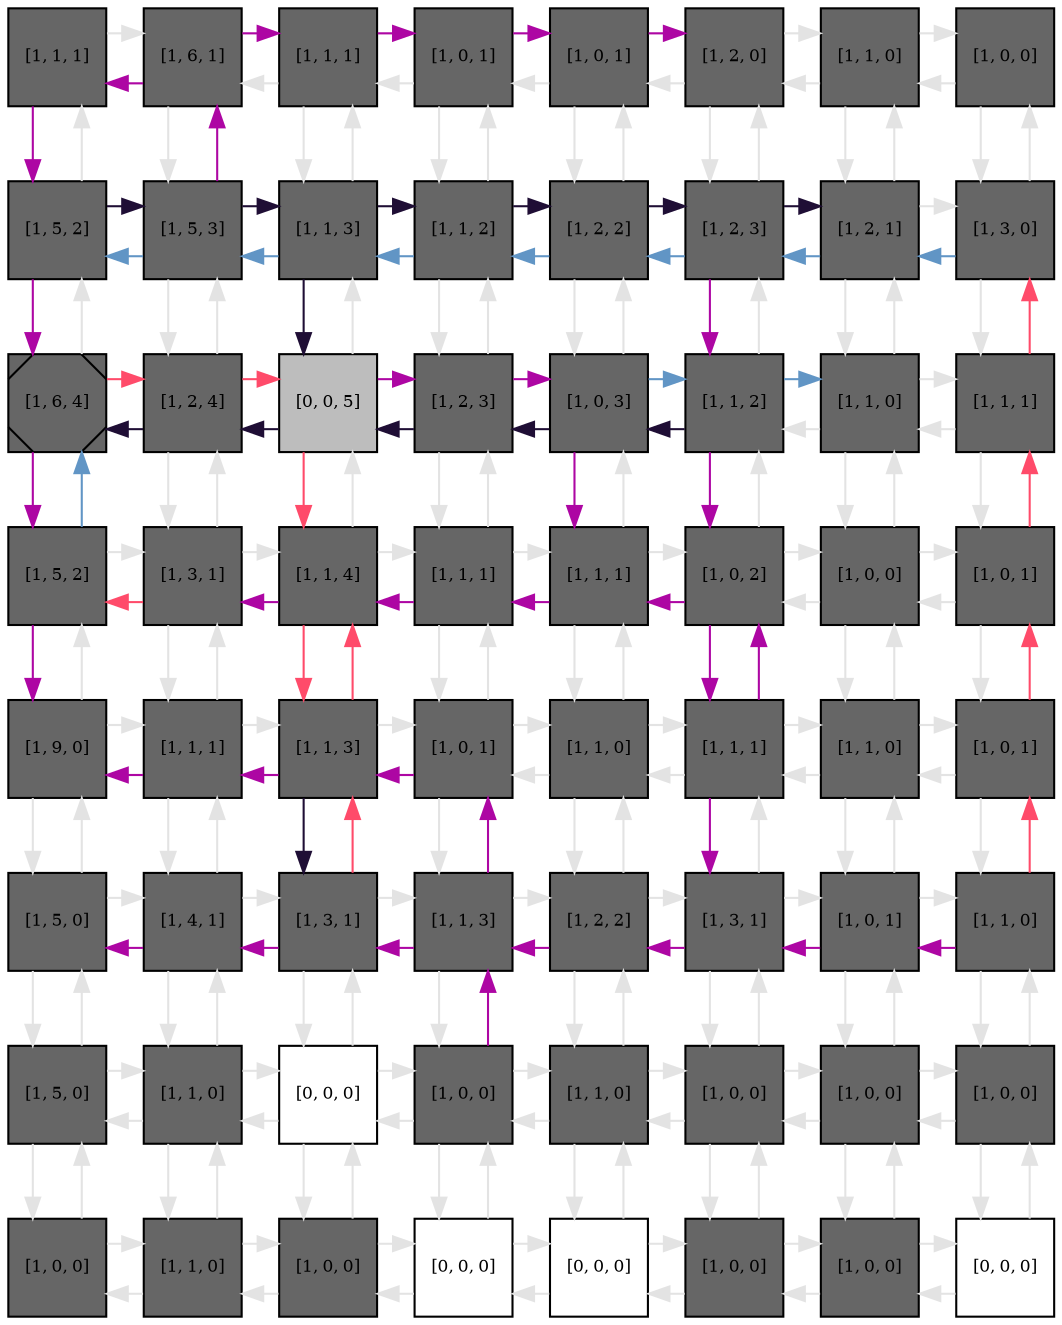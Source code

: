digraph layout  {
rankdir=TB;
splines=ortho;
node [fixedsize=false, style=filled, width="0.6"];
edge [constraint=false];
0 [fillcolor="#666666", fontsize=8, label="[1, 1, 1]", shape=square, tooltip="name:  SMAD2 ,\nin_degree: 2,\nout_degree: 2"];
1 [fillcolor="#666666", fontsize=8, label="[1, 6, 1]", shape=square, tooltip="name:  Foxp3 ,\nin_degree: 3,\nout_degree: 3"];
2 [fillcolor="#666666", fontsize=8, label="[1, 1, 1]", shape=square, tooltip="name:  TGFB ,\nin_degree: 3,\nout_degree: 3"];
3 [fillcolor="#666666", fontsize=8, label="[1, 0, 1]", shape=square, tooltip="name: IL12,\nin_degree: 3,\nout_degree: 3"];
4 [fillcolor="#666666", fontsize=8, label="[1, 0, 1]", shape=square, tooltip="name: IFNB,\nin_degree: 3,\nout_degree: 3"];
5 [fillcolor="#666666", fontsize=8, label="[1, 2, 0]", shape=square, tooltip="name:  IL4 ,\nin_degree: 3,\nout_degree: 3"];
6 [fillcolor="#666666", fontsize=8, label="[1, 1, 0]", shape=square, tooltip="name:  IFNBR ,\nin_degree: 3,\nout_degree: 3"];
7 [fillcolor="#666666", fontsize=8, label="[1, 0, 0]", shape=square, tooltip="name:  IFNB ,\nin_degree: 2,\nout_degree: 2"];
8 [fillcolor="#666666", fontsize=8, label="[1, 5, 2]", shape=square, tooltip="name:  Tbet ,\nin_degree: 3,\nout_degree: 3"];
9 [fillcolor="#666666", fontsize=8, label="[1, 5, 3]", shape=square, tooltip="name:  GATA3 ,\nin_degree: 4,\nout_degree: 4"];
10 [fillcolor="#666666", fontsize=8, label="[1, 1, 3]", shape=square, tooltip="name:  TGFBR ,\nin_degree: 4,\nout_degree: 4"];
11 [fillcolor="#666666", fontsize=8, label="[1, 1, 2]", shape=square, tooltip="name:  STAT6 ,\nin_degree: 4,\nout_degree: 4"];
12 [fillcolor="#666666", fontsize=8, label="[1, 2, 2]", shape=square, tooltip="name:  IL18R ,\nin_degree: 4,\nout_degree: 4"];
13 [fillcolor="#666666", fontsize=8, label="[1, 2, 3]", shape=square, tooltip="name:  IL4R ,\nin_degree: 4,\nout_degree: 4"];
14 [fillcolor="#666666", fontsize=8, label="[1, 2, 1]", shape=square, tooltip="name:  SOCS ,\nin_degree: 4,\nout_degree: 4"];
15 [fillcolor="#666666", fontsize=8, label="[1, 3, 0]", shape=square, tooltip="name:  STAT1 ,\nin_degree: 3,\nout_degree: 3"];
16 [fillcolor="#666666", fontsize=8, label="[1, 6, 4]", shape=Msquare, tooltip="name:  RORgt ,\nin_degree: 3,\nout_degree: 3"];
17 [fillcolor="#666666", fontsize=8, label="[1, 2, 4]", shape=square, tooltip="name:  STAT4 ,\nin_degree: 4,\nout_degree: 4"];
18 [fillcolor="#bdbdbd", fontsize=8, label="[0, 0, 5]", shape=square, tooltip="name: None,\nin_degree: 4,\nout_degree: 4"];
19 [fillcolor="#666666", fontsize=8, label="[1, 2, 3]", shape=square, tooltip="name:  IL12R ,\nin_degree: 4,\nout_degree: 4"];
20 [fillcolor="#666666", fontsize=8, label="[1, 0, 3]", shape=square, tooltip="name:  IL12 ,\nin_degree: 4,\nout_degree: 4"];
21 [fillcolor="#666666", fontsize=8, label="[1, 1, 2]", shape=square, tooltip="name:  IRAK ,\nin_degree: 4,\nout_degree: 4"];
22 [fillcolor="#666666", fontsize=8, label="[1, 1, 0]", shape=square, tooltip="name:  IFNgR ,\nin_degree: 4,\nout_degree: 4"];
23 [fillcolor="#666666", fontsize=8, label="[1, 1, 1]", shape=square, tooltip="name:  JAK1 ,\nin_degree: 3,\nout_degree: 3"];
24 [fillcolor="#666666", fontsize=8, label="[1, 5, 2]", shape=square, tooltip="name:  IFNg ,\nin_degree: 3,\nout_degree: 3"];
25 [fillcolor="#666666", fontsize=8, label="[1, 3, 1]", shape=square, tooltip="name:  STAT3 ,\nin_degree: 4,\nout_degree: 4"];
26 [fillcolor="#666666", fontsize=8, label="[1, 1, 4]", shape=square, tooltip="name:  IL10 ,\nin_degree: 4,\nout_degree: 4"];
27 [fillcolor="#666666", fontsize=8, label="[1, 1, 1]", shape=square, tooltip="name:  IL10R ,\nin_degree: 4,\nout_degree: 4"];
28 [fillcolor="#666666", fontsize=8, label="[1, 1, 1]", shape=square, tooltip="name:  IL17 ,\nin_degree: 4,\nout_degree: 4"];
29 [fillcolor="#666666", fontsize=8, label="[1, 0, 2]", shape=square, tooltip="name:  IL18 ,\nin_degree: 4,\nout_degree: 4"];
30 [fillcolor="#666666", fontsize=8, label="[1, 0, 0]", shape=square, tooltip="name:  IL23 ,\nin_degree: 4,\nout_degree: 4"];
31 [fillcolor="#666666", fontsize=8, label="[1, 0, 1]", shape=square, tooltip="name: TCR,\nin_degree: 3,\nout_degree: 3"];
32 [fillcolor="#666666", fontsize=8, label="[1, 9, 0]", shape=square, tooltip="name:  ThPOK ,\nin_degree: 3,\nout_degree: 3"];
33 [fillcolor="#666666", fontsize=8, label="[1, 1, 1]", shape=square, tooltip="name:  JAK3 ,\nin_degree: 4,\nout_degree: 4"];
34 [fillcolor="#666666", fontsize=8, label="[1, 1, 3]", shape=square, tooltip="name:  IL6 ,\nin_degree: 4,\nout_degree: 4"];
35 [fillcolor="#666666", fontsize=8, label="[1, 0, 1]", shape=square, tooltip="name: IL23,\nin_degree: 4,\nout_degree: 4"];
36 [fillcolor="#666666", fontsize=8, label="[1, 1, 0]", shape=square, tooltip="name:  IL6R ,\nin_degree: 4,\nout_degree: 4"];
37 [fillcolor="#666666", fontsize=8, label="[1, 1, 1]", shape=square, tooltip="name:  IL23R ,\nin_degree: 4,\nout_degree: 4"];
38 [fillcolor="#666666", fontsize=8, label="[1, 1, 0]", shape=square, tooltip="name:  IL2R ,\nin_degree: 4,\nout_degree: 4"];
39 [fillcolor="#666666", fontsize=8, label="[1, 0, 1]", shape=square, tooltip="name:  IL2 ,\nin_degree: 3,\nout_degree: 3"];
40 [fillcolor="#666666", fontsize=8, label="[1, 5, 0]", shape=square, tooltip="name:  Runx3 ,\nin_degree: 3,\nout_degree: 3"];
41 [fillcolor="#666666", fontsize=8, label="[1, 4, 1]", shape=square, tooltip="name:  CD4 ,\nin_degree: 4,\nout_degree: 4"];
42 [fillcolor="#666666", fontsize=8, label="[1, 3, 1]", shape=square, tooltip="name:  Eomes ,\nin_degree: 4,\nout_degree: 4"];
43 [fillcolor="#666666", fontsize=8, label="[1, 1, 3]", shape=square, tooltip="name:  Gzmb ,\nin_degree: 4,\nout_degree: 4"];
44 [fillcolor="#666666", fontsize=8, label="[1, 2, 2]", shape=square, tooltip="name:  IL7R ,\nin_degree: 4,\nout_degree: 4"];
45 [fillcolor="#666666", fontsize=8, label="[1, 3, 1]", shape=square, tooltip="name:  STAT5 ,\nin_degree: 4,\nout_degree: 4"];
46 [fillcolor="#666666", fontsize=8, label="[1, 0, 1]", shape=square, tooltip="name: IL27,\nin_degree: 4,\nout_degree: 4"];
47 [fillcolor="#666666", fontsize=8, label="[1, 1, 0]", shape=square, tooltip="name:  IL27R ,\nin_degree: 3,\nout_degree: 3"];
48 [fillcolor="#666666", fontsize=8, label="[1, 5, 0]", shape=square, tooltip="name:  CD8 ,\nin_degree: 3,\nout_degree: 3"];
49 [fillcolor="#666666", fontsize=8, label="[1, 1, 0]", shape=square, tooltip="name:  Prf1 ,\nin_degree: 4,\nout_degree: 4"];
50 [fillcolor="#FFFFFF", fontsize=8, label="[0, 0, 0]", shape=square, tooltip="name: None,\nin_degree: 4,\nout_degree: 4"];
51 [fillcolor="#666666", fontsize=8, label="[1, 0, 0]", shape=square, tooltip="name:  TCR ,\nin_degree: 4,\nout_degree: 4"];
52 [fillcolor="#666666", fontsize=8, label="[1, 1, 0]", shape=square, tooltip="name:  NFAT ,\nin_degree: 4,\nout_degree: 4"];
53 [fillcolor="#666666", fontsize=8, label="[1, 0, 0]", shape=square, tooltip="name:  IL7 ,\nin_degree: 4,\nout_degree: 4"];
54 [fillcolor="#666666", fontsize=8, label="[1, 0, 0]", shape=square, tooltip="name:  IL27 ,\nin_degree: 4,\nout_degree: 4"];
55 [fillcolor="#666666", fontsize=8, label="[1, 0, 0]", shape=square, tooltip="name: IL7,\nin_degree: 3,\nout_degree: 3"];
56 [fillcolor="#666666", fontsize=8, label="[1, 0, 0]", shape=square, tooltip="name:  Dll1 ,\nin_degree: 2,\nout_degree: 2"];
57 [fillcolor="#666666", fontsize=8, label="[1, 1, 0]", shape=square, tooltip="name:  Notch1 ,\nin_degree: 3,\nout_degree: 3"];
58 [fillcolor="#666666", fontsize=8, label="[1, 0, 0]", shape=square, tooltip="name: IL2,\nin_degree: 3,\nout_degree: 3"];
59 [fillcolor="#FFFFFF", fontsize=8, label="[0, 0, 0]", shape=square, tooltip="name: None,\nin_degree: 3,\nout_degree: 3"];
60 [fillcolor="#FFFFFF", fontsize=8, label="[0, 0, 0]", shape=square, tooltip="name: None,\nin_degree: 3,\nout_degree: 3"];
61 [fillcolor="#666666", fontsize=8, label="[1, 0, 0]", shape=square, tooltip="name: Dll1,\nin_degree: 3,\nout_degree: 3"];
62 [fillcolor="#666666", fontsize=8, label="[1, 0, 0]", shape=square, tooltip="name: IL18,\nin_degree: 3,\nout_degree: 3"];
63 [fillcolor="#FFFFFF", fontsize=8, label="[0, 0, 0]", shape=square, tooltip="name: None,\nin_degree: 2,\nout_degree: 2"];
0 -> 1  [color=grey89, style="penwidth(0.1)", tooltip=" ", weight=1];
0 -> 8  [color="#AD06A3", style="penwidth(0.1)", tooltip="1( Foxp3 ) to 32( ThPOK )", weight=1];
1 -> 0  [color="#AD06A3", style="penwidth(0.1)", tooltip="1( Foxp3 ) to 32( ThPOK )", weight=1];
1 -> 2  [color="#AD06A3", style="penwidth(0.1)", tooltip="9( GATA3 ) to 5( IL4 )", weight=1];
1 -> 9  [color=grey89, style="penwidth(0.1)", tooltip=" ", weight=1];
2 -> 1  [color=grey89, style="penwidth(0.1)", tooltip=" ", weight=1];
2 -> 3  [color="#AD06A3", style="penwidth(0.1)", tooltip="9( GATA3 ) to 5( IL4 )", weight=1];
2 -> 10  [color=grey89, style="penwidth(0.1)", tooltip=" ", weight=1];
3 -> 2  [color=grey89, style="penwidth(0.1)", tooltip=" ", weight=1];
3 -> 4  [color="#AD06A3", style="penwidth(0.1)", tooltip="9( GATA3 ) to 5( IL4 )", weight=1];
3 -> 11  [color=grey89, style="penwidth(0.1)", tooltip=" ", weight=1];
4 -> 3  [color=grey89, style="penwidth(0.1)", tooltip=" ", weight=1];
4 -> 5  [color="#AD06A3", style="penwidth(0.1)", tooltip="9( GATA3 ) to 5( IL4 )", weight=1];
4 -> 12  [color=grey89, style="penwidth(0.1)", tooltip=" ", weight=1];
5 -> 4  [color=grey89, style="penwidth(0.1)", tooltip=" ", weight=1];
5 -> 6  [color=grey89, style="penwidth(0.1)", tooltip=" ", weight=1];
5 -> 13  [color=grey89, style="penwidth(0.1)", tooltip=" ", weight=1];
6 -> 5  [color=grey89, style="penwidth(0.1)", tooltip=" ", weight=1];
6 -> 7  [color=grey89, style="penwidth(0.1)", tooltip=" ", weight=1];
6 -> 14  [color=grey89, style="penwidth(0.1)", tooltip=" ", weight=1];
7 -> 6  [color=grey89, style="penwidth(0.1)", tooltip=" ", weight=1];
7 -> 15  [color=grey89, style="penwidth(0.1)", tooltip=" ", weight=1];
8 -> 0  [color=grey89, style="penwidth(0.1)", tooltip=" ", weight=1];
8 -> 9  [color="#1F0E35", style="penwidth(0.1)", tooltip="8( Tbet ) to 14( SOCS )", weight=1];
8 -> 16  [color="#AD06A3", style="penwidth(0.1)", tooltip="1( Foxp3 ) to 32( ThPOK )", weight=1];
9 -> 1  [color="#AD06A3", style="penwidth(0.1)", tooltip="9( GATA3 ) to 5( IL4 )", weight=1];
9 -> 8  [color="#6195C5", style="penwidth(0.1)", tooltip="15( STAT1 ) to 8( Tbet )", weight=1];
9 -> 10  [color="#1F0E35", style="penwidth(0.1)", tooltip="8( Tbet ) to 14( SOCS )", weight=1];
9 -> 17  [color=grey89, style="penwidth(0.1)", tooltip=" ", weight=1];
10 -> 2  [color=grey89, style="penwidth(0.1)", tooltip=" ", weight=1];
10 -> 9  [color="#6195C5", style="penwidth(0.1)", tooltip="15( STAT1 ) to 8( Tbet )", weight=1];
10 -> 11  [color="#1F0E35", style="penwidth(0.1)", tooltip="8( Tbet ) to 14( SOCS )", weight=1];
10 -> 18  [color="#1F0E35", style="penwidth(0.1)", tooltip="8( Tbet ) to 42( Eomes )", weight=1];
11 -> 3  [color=grey89, style="penwidth(0.1)", tooltip=" ", weight=1];
11 -> 10  [color="#6195C5", style="penwidth(0.1)", tooltip="15( STAT1 ) to 8( Tbet )", weight=1];
11 -> 12  [color="#1F0E35", style="penwidth(0.1)", tooltip="8( Tbet ) to 14( SOCS )", weight=1];
11 -> 19  [color=grey89, style="penwidth(0.1)", tooltip=" ", weight=1];
12 -> 4  [color=grey89, style="penwidth(0.1)", tooltip=" ", weight=1];
12 -> 11  [color="#6195C5", style="penwidth(0.1)", tooltip="15( STAT1 ) to 8( Tbet )", weight=1];
12 -> 13  [color="#1F0E35", style="penwidth(0.1)", tooltip="8( Tbet ) to 14( SOCS )", weight=1];
12 -> 20  [color=grey89, style="penwidth(0.1)", tooltip=" ", weight=1];
13 -> 5  [color=grey89, style="penwidth(0.1)", tooltip=" ", weight=1];
13 -> 12  [color="#6195C5", style="penwidth(0.1)", tooltip="15( STAT1 ) to 8( Tbet )", weight=1];
13 -> 14  [color="#1F0E35", style="penwidth(0.1)", tooltip="8( Tbet ) to 14( SOCS )", weight=1];
13 -> 21  [color="#AD06A3", style="penwidth(0.1)", tooltip="14( SOCS ) to 45( STAT5 )", weight=1];
14 -> 6  [color=grey89, style="penwidth(0.1)", tooltip=" ", weight=1];
14 -> 13  [color="#6195C5", style="penwidth(0.1)", tooltip="15( STAT1 ) to 8( Tbet )", weight=1];
14 -> 15  [color=grey89, style="penwidth(0.1)", tooltip=" ", weight=1];
14 -> 22  [color=grey89, style="penwidth(0.1)", tooltip=" ", weight=1];
15 -> 7  [color=grey89, style="penwidth(0.1)", tooltip=" ", weight=1];
15 -> 14  [color="#6195C5", style="penwidth(0.1)", tooltip="15( STAT1 ) to 8( Tbet )", weight=1];
15 -> 23  [color=grey89, style="penwidth(0.1)", tooltip=" ", weight=1];
16 -> 8  [color=grey89, style="penwidth(0.1)", tooltip=" ", weight=1];
16 -> 17  [color="#FF4B6A", style="penwidth(0.1)", tooltip="16( RORgt ) to 34( IL6 )", weight=1];
16 -> 24  [color="#AD06A3", style="penwidth(0.1)", tooltip="1( Foxp3 ) to 32( ThPOK )", weight=1];
17 -> 9  [color=grey89, style="penwidth(0.1)", tooltip=" ", weight=1];
17 -> 16  [color="#1F0E35", style="penwidth(0.1)", tooltip="21( IRAK ) to 24( IFNg )", weight=1];
17 -> 18  [color="#FF4B6A", style="penwidth(0.1)", tooltip="16( RORgt ) to 34( IL6 )", weight=1];
17 -> 25  [color=grey89, style="penwidth(0.1)", tooltip=" ", weight=1];
18 -> 10  [color=grey89, style="penwidth(0.1)", tooltip=" ", weight=1];
18 -> 17  [color="#1F0E35", style="penwidth(0.1)", tooltip="21( IRAK ) to 24( IFNg )", weight=1];
18 -> 19  [color="#AD06A3", style="penwidth(0.1)", tooltip="16( RORgt ) to 28( IL17 )", weight=1];
18 -> 26  [color="#FF4B6A", style="penwidth(0.1)", tooltip="16( RORgt ) to 34( IL6 )", weight=1];
19 -> 11  [color=grey89, style="penwidth(0.1)", tooltip=" ", weight=1];
19 -> 18  [color="#1F0E35", style="penwidth(0.1)", tooltip="21( IRAK ) to 24( IFNg )", weight=1];
19 -> 20  [color="#AD06A3", style="penwidth(0.1)", tooltip="16( RORgt ) to 28( IL17 )", weight=1];
19 -> 27  [color=grey89, style="penwidth(0.1)", tooltip=" ", weight=1];
20 -> 12  [color=grey89, style="penwidth(0.1)", tooltip=" ", weight=1];
20 -> 19  [color="#1F0E35", style="penwidth(0.1)", tooltip="21( IRAK ) to 24( IFNg )", weight=1];
20 -> 21  [color="#6195C5", style="penwidth(0.1)", tooltip="24( IFNg ) to 22( IFNgR )", weight=1];
20 -> 28  [color="#AD06A3", style="penwidth(0.1)", tooltip="16( RORgt ) to 28( IL17 )", weight=1];
21 -> 13  [color=grey89, style="penwidth(0.1)", tooltip=" ", weight=1];
21 -> 20  [color="#1F0E35", style="penwidth(0.1)", tooltip="21( IRAK ) to 24( IFNg )", weight=1];
21 -> 22  [color="#6195C5", style="penwidth(0.1)", tooltip="24( IFNg ) to 22( IFNgR )", weight=1];
21 -> 29  [color="#AD06A3", style="penwidth(0.1)", tooltip="14( SOCS ) to 45( STAT5 )", weight=1];
22 -> 14  [color=grey89, style="penwidth(0.1)", tooltip=" ", weight=1];
22 -> 21  [color=grey89, style="penwidth(0.1)", tooltip=" ", weight=1];
22 -> 23  [color=grey89, style="penwidth(0.1)", tooltip=" ", weight=1];
22 -> 30  [color=grey89, style="penwidth(0.1)", tooltip=" ", weight=1];
23 -> 15  [color="#FF4B6A", style="penwidth(0.1)", tooltip="47( IL27R ) to 15( STAT1 )", weight=1];
23 -> 22  [color=grey89, style="penwidth(0.1)", tooltip=" ", weight=1];
23 -> 31  [color=grey89, style="penwidth(0.1)", tooltip=" ", weight=1];
24 -> 16  [color="#6195C5", style="penwidth(0.1)", tooltip="24( IFNg ) to 22( IFNgR )", weight=1];
24 -> 25  [color=grey89, style="penwidth(0.1)", tooltip=" ", weight=1];
24 -> 32  [color="#AD06A3", style="penwidth(0.1)", tooltip="1( Foxp3 ) to 32( ThPOK )", weight=1];
25 -> 17  [color=grey89, style="penwidth(0.1)", tooltip=" ", weight=1];
25 -> 24  [color="#FF4B6A", style="penwidth(0.1)", tooltip="42( Eomes ) to 24( IFNg )", weight=1];
25 -> 26  [color=grey89, style="penwidth(0.1)", tooltip=" ", weight=1];
25 -> 33  [color=grey89, style="penwidth(0.1)", tooltip=" ", weight=1];
26 -> 18  [color=grey89, style="penwidth(0.1)", tooltip=" ", weight=1];
26 -> 25  [color="#AD06A3", style="penwidth(0.1)", tooltip="37( IL23R ) to 25( STAT3 )", weight=1];
26 -> 27  [color=grey89, style="penwidth(0.1)", tooltip=" ", weight=1];
26 -> 34  [color="#FF4B6A", style="penwidth(0.1)", tooltip="16( RORgt ) to 34( IL6 )", weight=1];
27 -> 19  [color=grey89, style="penwidth(0.1)", tooltip=" ", weight=1];
27 -> 26  [color="#AD06A3", style="penwidth(0.1)", tooltip="37( IL23R ) to 25( STAT3 )", weight=1];
27 -> 28  [color=grey89, style="penwidth(0.1)", tooltip=" ", weight=1];
27 -> 35  [color=grey89, style="penwidth(0.1)", tooltip=" ", weight=1];
28 -> 20  [color=grey89, style="penwidth(0.1)", tooltip=" ", weight=1];
28 -> 27  [color="#AD06A3", style="penwidth(0.1)", tooltip="37( IL23R ) to 25( STAT3 )", weight=1];
28 -> 29  [color=grey89, style="penwidth(0.1)", tooltip=" ", weight=1];
28 -> 36  [color=grey89, style="penwidth(0.1)", tooltip=" ", weight=1];
29 -> 21  [color=grey89, style="penwidth(0.1)", tooltip=" ", weight=1];
29 -> 28  [color="#AD06A3", style="penwidth(0.1)", tooltip="37( IL23R ) to 25( STAT3 )", weight=1];
29 -> 30  [color=grey89, style="penwidth(0.1)", tooltip=" ", weight=1];
29 -> 37  [color="#AD06A3", style="penwidth(0.1)", tooltip="14( SOCS ) to 45( STAT5 )", weight=1];
30 -> 22  [color=grey89, style="penwidth(0.1)", tooltip=" ", weight=1];
30 -> 29  [color=grey89, style="penwidth(0.1)", tooltip=" ", weight=1];
30 -> 31  [color=grey89, style="penwidth(0.1)", tooltip=" ", weight=1];
30 -> 38  [color=grey89, style="penwidth(0.1)", tooltip=" ", weight=1];
31 -> 23  [color="#FF4B6A", style="penwidth(0.1)", tooltip="47( IL27R ) to 15( STAT1 )", weight=1];
31 -> 30  [color=grey89, style="penwidth(0.1)", tooltip=" ", weight=1];
31 -> 39  [color=grey89, style="penwidth(0.1)", tooltip=" ", weight=1];
32 -> 24  [color=grey89, style="penwidth(0.1)", tooltip=" ", weight=1];
32 -> 33  [color=grey89, style="penwidth(0.1)", tooltip=" ", weight=1];
32 -> 40  [color=grey89, style="penwidth(0.1)", tooltip=" ", weight=1];
33 -> 25  [color=grey89, style="penwidth(0.1)", tooltip=" ", weight=1];
33 -> 32  [color="#AD06A3", style="penwidth(0.1)", tooltip="51( TCR ) to 32( ThPOK )", weight=1];
33 -> 34  [color=grey89, style="penwidth(0.1)", tooltip=" ", weight=1];
33 -> 41  [color=grey89, style="penwidth(0.1)", tooltip=" ", weight=1];
34 -> 26  [color="#FF4B6A", style="penwidth(0.1)", tooltip="42( Eomes ) to 24( IFNg )", weight=1];
34 -> 33  [color="#AD06A3", style="penwidth(0.1)", tooltip="51( TCR ) to 32( ThPOK )", weight=1];
34 -> 35  [color=grey89, style="penwidth(0.1)", tooltip=" ", weight=1];
34 -> 42  [color="#1F0E35", style="penwidth(0.1)", tooltip="8( Tbet ) to 42( Eomes )", weight=1];
35 -> 27  [color=grey89, style="penwidth(0.1)", tooltip=" ", weight=1];
35 -> 34  [color="#AD06A3", style="penwidth(0.1)", tooltip="51( TCR ) to 32( ThPOK )", weight=1];
35 -> 36  [color=grey89, style="penwidth(0.1)", tooltip=" ", weight=1];
35 -> 43  [color=grey89, style="penwidth(0.1)", tooltip=" ", weight=1];
36 -> 28  [color=grey89, style="penwidth(0.1)", tooltip=" ", weight=1];
36 -> 35  [color=grey89, style="penwidth(0.1)", tooltip=" ", weight=1];
36 -> 37  [color=grey89, style="penwidth(0.1)", tooltip=" ", weight=1];
36 -> 44  [color=grey89, style="penwidth(0.1)", tooltip=" ", weight=1];
37 -> 29  [color="#AD06A3", style="penwidth(0.1)", tooltip="37( IL23R ) to 25( STAT3 )", weight=1];
37 -> 36  [color=grey89, style="penwidth(0.1)", tooltip=" ", weight=1];
37 -> 38  [color=grey89, style="penwidth(0.1)", tooltip=" ", weight=1];
37 -> 45  [color="#AD06A3", style="penwidth(0.1)", tooltip="14( SOCS ) to 45( STAT5 )", weight=1];
38 -> 30  [color=grey89, style="penwidth(0.1)", tooltip=" ", weight=1];
38 -> 37  [color=grey89, style="penwidth(0.1)", tooltip=" ", weight=1];
38 -> 39  [color=grey89, style="penwidth(0.1)", tooltip=" ", weight=1];
38 -> 46  [color=grey89, style="penwidth(0.1)", tooltip=" ", weight=1];
39 -> 31  [color="#FF4B6A", style="penwidth(0.1)", tooltip="47( IL27R ) to 15( STAT1 )", weight=1];
39 -> 38  [color=grey89, style="penwidth(0.1)", tooltip=" ", weight=1];
39 -> 47  [color=grey89, style="penwidth(0.1)", tooltip=" ", weight=1];
40 -> 32  [color=grey89, style="penwidth(0.1)", tooltip=" ", weight=1];
40 -> 41  [color=grey89, style="penwidth(0.1)", tooltip=" ", weight=1];
40 -> 48  [color=grey89, style="penwidth(0.1)", tooltip=" ", weight=1];
41 -> 33  [color=grey89, style="penwidth(0.1)", tooltip=" ", weight=1];
41 -> 40  [color="#AD06A3", style="penwidth(0.1)", tooltip="45( STAT5 ) to 40( Runx3 )", weight=1];
41 -> 42  [color=grey89, style="penwidth(0.1)", tooltip=" ", weight=1];
41 -> 49  [color=grey89, style="penwidth(0.1)", tooltip=" ", weight=1];
42 -> 34  [color="#FF4B6A", style="penwidth(0.1)", tooltip="42( Eomes ) to 24( IFNg )", weight=1];
42 -> 41  [color="#AD06A3", style="penwidth(0.1)", tooltip="45( STAT5 ) to 40( Runx3 )", weight=1];
42 -> 43  [color=grey89, style="penwidth(0.1)", tooltip=" ", weight=1];
42 -> 50  [color=grey89, style="penwidth(0.1)", tooltip=" ", weight=1];
43 -> 35  [color="#AD06A3", style="penwidth(0.1)", tooltip="51( TCR ) to 32( ThPOK )", weight=1];
43 -> 42  [color="#AD06A3", style="penwidth(0.1)", tooltip="45( STAT5 ) to 40( Runx3 )", weight=1];
43 -> 44  [color=grey89, style="penwidth(0.1)", tooltip=" ", weight=1];
43 -> 51  [color=grey89, style="penwidth(0.1)", tooltip=" ", weight=1];
44 -> 36  [color=grey89, style="penwidth(0.1)", tooltip=" ", weight=1];
44 -> 43  [color="#AD06A3", style="penwidth(0.1)", tooltip="45( STAT5 ) to 40( Runx3 )", weight=1];
44 -> 45  [color=grey89, style="penwidth(0.1)", tooltip=" ", weight=1];
44 -> 52  [color=grey89, style="penwidth(0.1)", tooltip=" ", weight=1];
45 -> 37  [color=grey89, style="penwidth(0.1)", tooltip=" ", weight=1];
45 -> 44  [color="#AD06A3", style="penwidth(0.1)", tooltip="45( STAT5 ) to 40( Runx3 )", weight=1];
45 -> 46  [color=grey89, style="penwidth(0.1)", tooltip=" ", weight=1];
45 -> 53  [color=grey89, style="penwidth(0.1)", tooltip=" ", weight=1];
46 -> 38  [color=grey89, style="penwidth(0.1)", tooltip=" ", weight=1];
46 -> 45  [color="#AD06A3", style="penwidth(0.1)", tooltip="47( IL27R ) to 42( Eomes )", weight=1];
46 -> 47  [color=grey89, style="penwidth(0.1)", tooltip=" ", weight=1];
46 -> 54  [color=grey89, style="penwidth(0.1)", tooltip=" ", weight=1];
47 -> 39  [color="#FF4B6A", style="penwidth(0.1)", tooltip="47( IL27R ) to 15( STAT1 )", weight=1];
47 -> 46  [color="#AD06A3", style="penwidth(0.1)", tooltip="47( IL27R ) to 42( Eomes )", weight=1];
47 -> 55  [color=grey89, style="penwidth(0.1)", tooltip=" ", weight=1];
48 -> 40  [color=grey89, style="penwidth(0.1)", tooltip=" ", weight=1];
48 -> 49  [color=grey89, style="penwidth(0.1)", tooltip=" ", weight=1];
48 -> 56  [color=grey89, style="penwidth(0.1)", tooltip=" ", weight=1];
49 -> 41  [color=grey89, style="penwidth(0.1)", tooltip=" ", weight=1];
49 -> 48  [color=grey89, style="penwidth(0.1)", tooltip=" ", weight=1];
49 -> 50  [color=grey89, style="penwidth(0.1)", tooltip=" ", weight=1];
49 -> 57  [color=grey89, style="penwidth(0.1)", tooltip=" ", weight=1];
50 -> 42  [color=grey89, style="penwidth(0.1)", tooltip=" ", weight=1];
50 -> 49  [color=grey89, style="penwidth(0.1)", tooltip=" ", weight=1];
50 -> 51  [color=grey89, style="penwidth(0.1)", tooltip=" ", weight=1];
50 -> 58  [color=grey89, style="penwidth(0.1)", tooltip=" ", weight=1];
51 -> 43  [color="#AD06A3", style="penwidth(0.1)", tooltip="51( TCR ) to 32( ThPOK )", weight=1];
51 -> 50  [color=grey89, style="penwidth(0.1)", tooltip=" ", weight=1];
51 -> 52  [color=grey89, style="penwidth(0.1)", tooltip=" ", weight=1];
51 -> 59  [color=grey89, style="penwidth(0.1)", tooltip=" ", weight=1];
52 -> 44  [color=grey89, style="penwidth(0.1)", tooltip=" ", weight=1];
52 -> 51  [color=grey89, style="penwidth(0.1)", tooltip=" ", weight=1];
52 -> 53  [color=grey89, style="penwidth(0.1)", tooltip=" ", weight=1];
52 -> 60  [color=grey89, style="penwidth(0.1)", tooltip=" ", weight=1];
53 -> 45  [color=grey89, style="penwidth(0.1)", tooltip=" ", weight=1];
53 -> 52  [color=grey89, style="penwidth(0.1)", tooltip=" ", weight=1];
53 -> 54  [color=grey89, style="penwidth(0.1)", tooltip=" ", weight=1];
53 -> 61  [color=grey89, style="penwidth(0.1)", tooltip=" ", weight=1];
54 -> 46  [color=grey89, style="penwidth(0.1)", tooltip=" ", weight=1];
54 -> 53  [color=grey89, style="penwidth(0.1)", tooltip=" ", weight=1];
54 -> 55  [color=grey89, style="penwidth(0.1)", tooltip=" ", weight=1];
54 -> 62  [color=grey89, style="penwidth(0.1)", tooltip=" ", weight=1];
55 -> 47  [color=grey89, style="penwidth(0.1)", tooltip=" ", weight=1];
55 -> 54  [color=grey89, style="penwidth(0.1)", tooltip=" ", weight=1];
55 -> 63  [color=grey89, style="penwidth(0.1)", tooltip=" ", weight=1];
56 -> 48  [color=grey89, style="penwidth(0.1)", tooltip=" ", weight=1];
56 -> 57  [color=grey89, style="penwidth(0.1)", tooltip=" ", weight=1];
57 -> 49  [color=grey89, style="penwidth(0.1)", tooltip=" ", weight=1];
57 -> 56  [color=grey89, style="penwidth(0.1)", tooltip=" ", weight=1];
57 -> 58  [color=grey89, style="penwidth(0.1)", tooltip=" ", weight=1];
58 -> 50  [color=grey89, style="penwidth(0.1)", tooltip=" ", weight=1];
58 -> 57  [color=grey89, style="penwidth(0.1)", tooltip=" ", weight=1];
58 -> 59  [color=grey89, style="penwidth(0.1)", tooltip=" ", weight=1];
59 -> 51  [color=grey89, style="penwidth(0.1)", tooltip=" ", weight=1];
59 -> 58  [color=grey89, style="penwidth(0.1)", tooltip=" ", weight=1];
59 -> 60  [color=grey89, style="penwidth(0.1)", tooltip=" ", weight=1];
60 -> 52  [color=grey89, style="penwidth(0.1)", tooltip=" ", weight=1];
60 -> 59  [color=grey89, style="penwidth(0.1)", tooltip=" ", weight=1];
60 -> 61  [color=grey89, style="penwidth(0.1)", tooltip=" ", weight=1];
61 -> 53  [color=grey89, style="penwidth(0.1)", tooltip=" ", weight=1];
61 -> 60  [color=grey89, style="penwidth(0.1)", tooltip=" ", weight=1];
61 -> 62  [color=grey89, style="penwidth(0.1)", tooltip=" ", weight=1];
62 -> 54  [color=grey89, style="penwidth(0.1)", tooltip=" ", weight=1];
62 -> 61  [color=grey89, style="penwidth(0.1)", tooltip=" ", weight=1];
62 -> 63  [color=grey89, style="penwidth(0.1)", tooltip=" ", weight=1];
63 -> 55  [color=grey89, style="penwidth(0.1)", tooltip=" ", weight=1];
63 -> 62  [color=grey89, style="penwidth(0.1)", tooltip=" ", weight=1];
edge [constraint=true, style=invis];

0 -> 8 -> 16 -> 24 -> 32 -> 40 -> 48 -> 56;
1 -> 9 -> 17 -> 25 -> 33 -> 41 -> 49 -> 57;
2 -> 10 -> 18 -> 26 -> 34 -> 42 -> 50 -> 58;
3 -> 11 -> 19 -> 27 -> 35 -> 43 -> 51 -> 59;
4 -> 12 -> 20 -> 28 -> 36 -> 44 -> 52 -> 60;
5 -> 13 -> 21 -> 29 -> 37 -> 45 -> 53 -> 61;
6 -> 14 -> 22 -> 30 -> 38 -> 46 -> 54 -> 62;
7 -> 15 -> 23 -> 31 -> 39 -> 47 -> 55 -> 63;
rank = same {0 -> 1 -> 2 -> 3 -> 4 -> 5 -> 6 -> 7};
rank = same {8 -> 9 -> 10 -> 11 -> 12 -> 13 -> 14 -> 15};
rank = same {16 -> 17 -> 18 -> 19 -> 20 -> 21 -> 22 -> 23};
rank = same {24 -> 25 -> 26 -> 27 -> 28 -> 29 -> 30 -> 31};
rank = same {32 -> 33 -> 34 -> 35 -> 36 -> 37 -> 38 -> 39};
rank = same {40 -> 41 -> 42 -> 43 -> 44 -> 45 -> 46 -> 47};
rank = same {48 -> 49 -> 50 -> 51 -> 52 -> 53 -> 54 -> 55};
rank = same {56 -> 57 -> 58 -> 59 -> 60 -> 61 -> 62 -> 63};
}